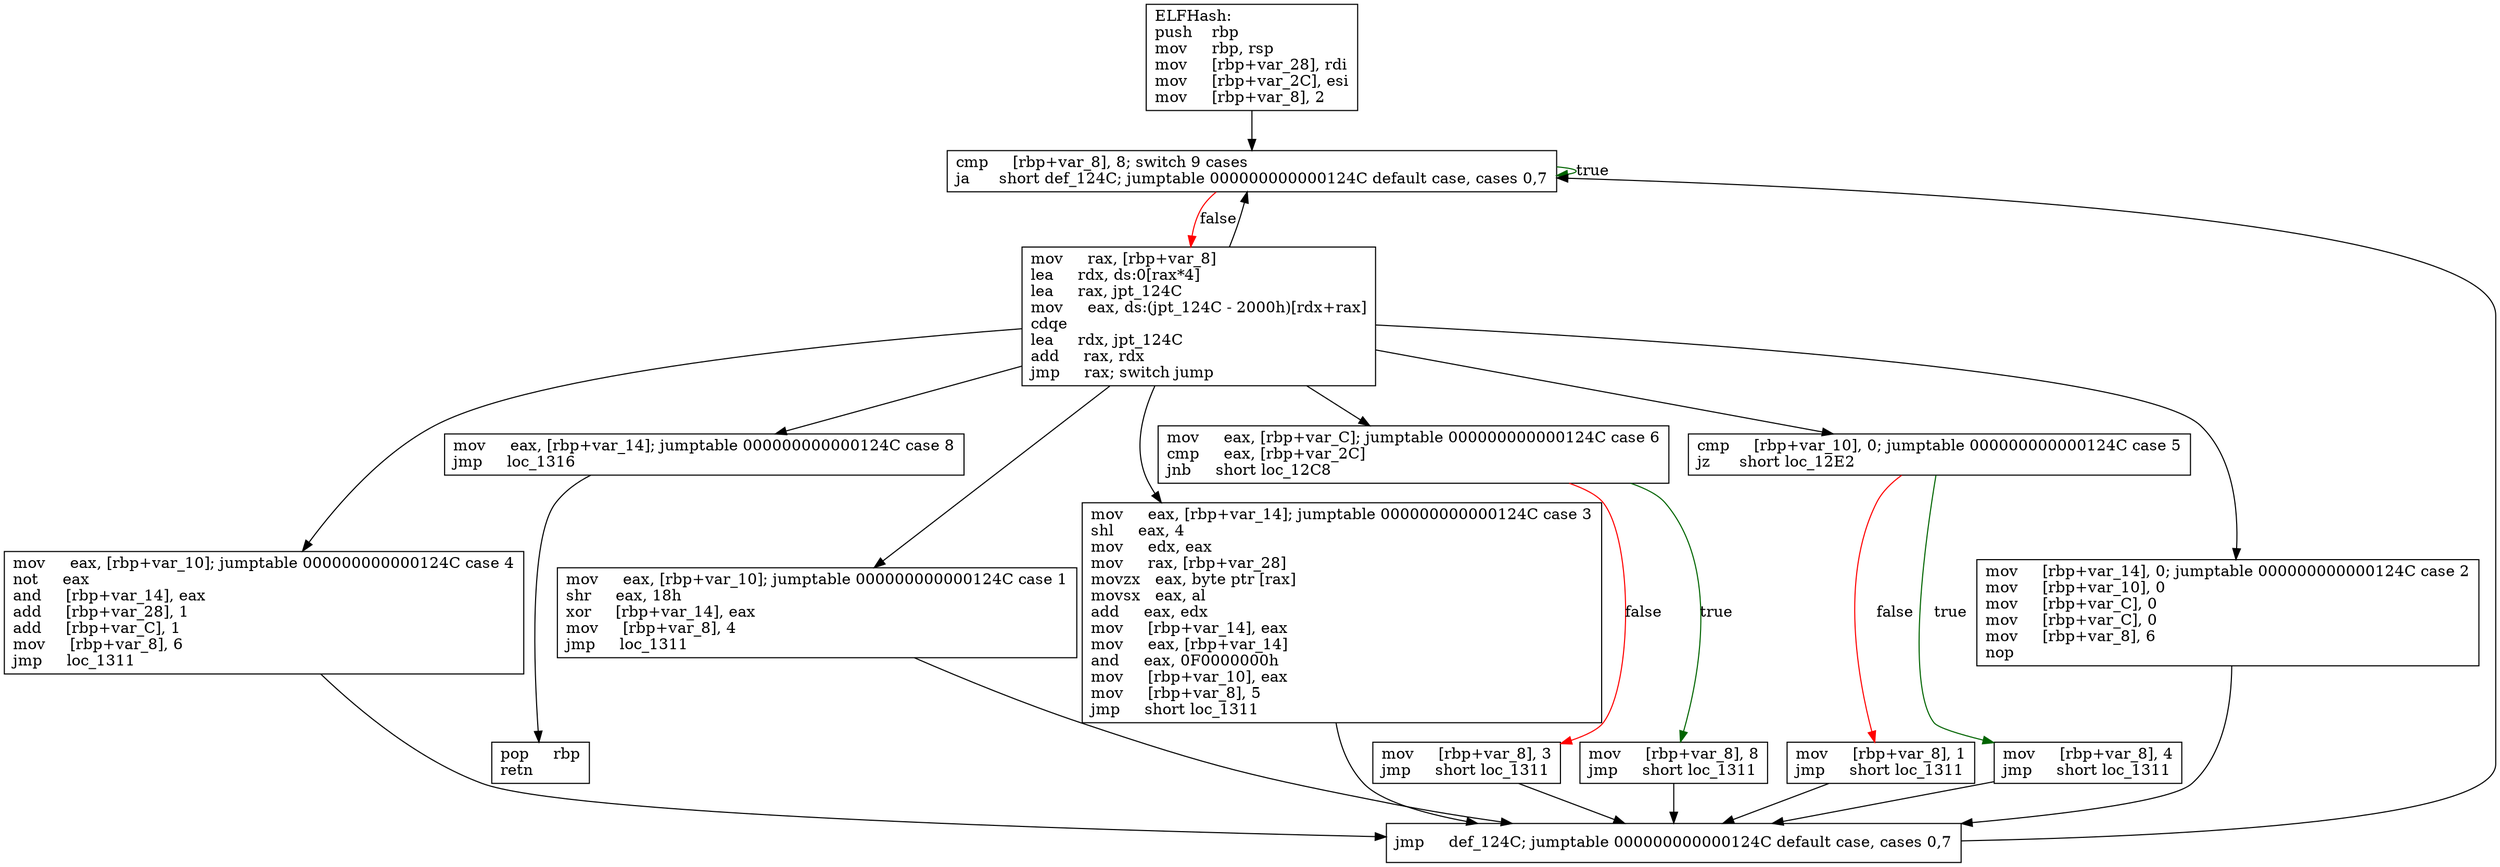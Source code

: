 digraph "ELFHash" {
	graph [
	];
	node [
		shape = "box"
	];
	edge [
	];
	"0" [
		label = "ELFHash:\lpush    rbp\lmov     rbp, rsp\lmov     [rbp+var_28], rdi\lmov     [rbp+var_2C], esi\lmov     [rbp+var_8], 2\l"
	];
	"1" [
		label = "cmp     [rbp+var_8], 8; switch 9 cases\lja      short def_124C; jumptable 000000000000124C default case, cases 0,7\l"
	];
	"2" [
		label = "mov     rax, [rbp+var_8]\llea     rdx, ds:0[rax*4]\llea     rax, jpt_124C\lmov     eax, ds:(jpt_124C - 2000h)[rdx+rax]\lcdqe\llea     rdx, jpt_124C\ladd     rax, rdx\ljmp     rax; switch jump\l"
	];
	"3" [
		label = "mov     eax, [rbp+var_10]; jumptable 000000000000124C case 4\lnot     eax\land     [rbp+var_14], eax\ladd     [rbp+var_28], 1\ladd     [rbp+var_C], 1\lmov     [rbp+var_8], 6\ljmp     loc_1311\l"
	];
	"4" [
		label = "mov     eax, [rbp+var_14]; jumptable 000000000000124C case 8\ljmp     loc_1316\l"
	];
	"5" [
		label = "mov     eax, [rbp+var_10]; jumptable 000000000000124C case 1\lshr     eax, 18h\lxor     [rbp+var_14], eax\lmov     [rbp+var_8], 4\ljmp     loc_1311\l"
	];
	"6" [
		label = "mov     eax, [rbp+var_14]; jumptable 000000000000124C case 3\lshl     eax, 4\lmov     edx, eax\lmov     rax, [rbp+var_28]\lmovzx   eax, byte ptr [rax]\lmovsx   eax, al\ladd     eax, edx\lmov     [rbp+var_14], eax\lmov     eax, [rbp+var_14]\land     eax, 0F0000000h\lmov     [rbp+var_10], eax\lmov     [rbp+var_8], 5\ljmp     short loc_1311\l"
	];
	"7" [
		label = "mov     eax, [rbp+var_C]; jumptable 000000000000124C case 6\lcmp     eax, [rbp+var_2C]\ljnb     short loc_12C8\l"
	];
	"8" [
		label = "mov     [rbp+var_8], 3\ljmp     short loc_1311\l"
	];
	"9" [
		label = "mov     [rbp+var_8], 8\ljmp     short loc_1311\l"
	];
	"10" [
		label = "cmp     [rbp+var_10], 0; jumptable 000000000000124C case 5\ljz      short loc_12E2\l"
	];
	"11" [
		label = "mov     [rbp+var_8], 1\ljmp     short loc_1311\l"
	];
	"12" [
		label = "mov     [rbp+var_8], 4\ljmp     short loc_1311\l"
	];
	"13" [
		label = "mov     [rbp+var_14], 0; jumptable 000000000000124C case 2\lmov     [rbp+var_10], 0\lmov     [rbp+var_C], 0\lmov     [rbp+var_C], 0\lmov     [rbp+var_8], 6\lnop\l"
	];
	"14" [
		label = "jmp     def_124C; jumptable 000000000000124C default case, cases 0,7\l"
	];
	"15" [
		label = "pop     rbp\lretn\l"
	];
// node 0
	"0" -> "1" [ ];
// node 1
	"1" -> "2" [ label = "false", color = red ];
	"1" -> "1" [ label = "true", color = darkgreen ];
// node 2
	"2" -> "1" [ ];
	"2" -> "3" [ ];
	"2" -> "4" [ ];
	"2" -> "5" [ ];
	"2" -> "6" [ ];
	"2" -> "7" [ ];
	"2" -> "10" [ ];
	"2" -> "13" [ ];
// node 3
	"3" -> "14" [ ];
// node 4
	"4" -> "15" [ ];
// node 5
	"5" -> "14" [ ];
// node 6
	"6" -> "14" [ ];
// node 7
	"7" -> "8" [ label = "false", color = red ];
	"7" -> "9" [ label = "true", color = darkgreen ];
// node 8
	"8" -> "14" [ ];
// node 9
	"9" -> "14" [ ];
// node 10
	"10" -> "11" [ label = "false", color = red ];
	"10" -> "12" [ label = "true", color = darkgreen ];
// node 11
	"11" -> "14" [ ];
// node 12
	"12" -> "14" [ ];
// node 13
	"13" -> "14" [ ];
// node 14
	"14" -> "1" [ ];
// node 15
}
